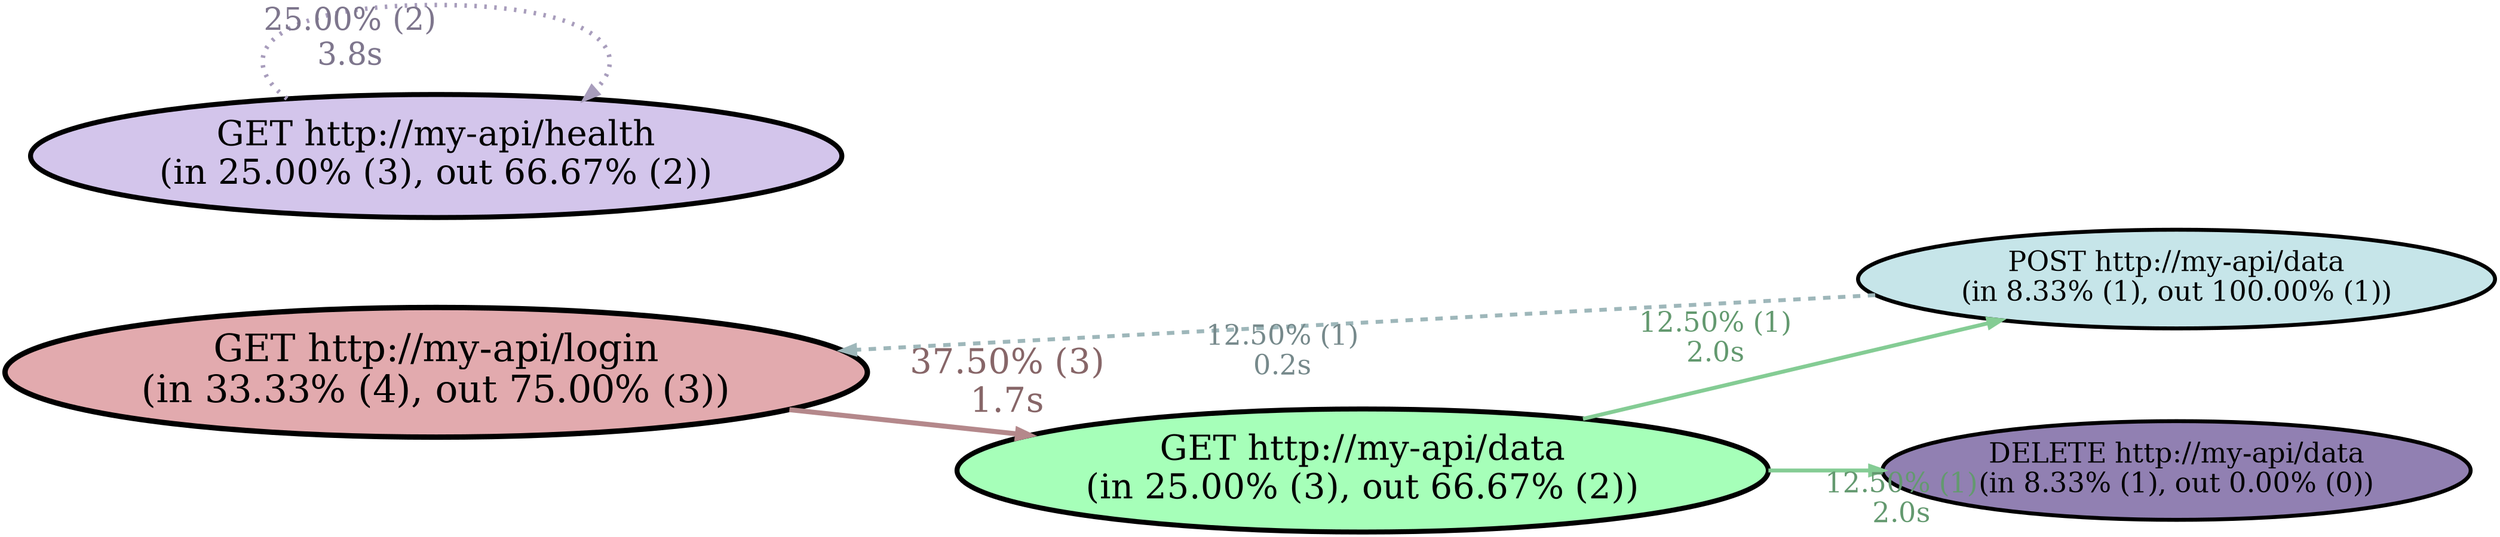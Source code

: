 digraph apathy_graph {
    nodesep=1.0;
    rankdir=LR;
    ranksep=1.0;

    subgraph s0 {
        rank = same;
        r0 [label="GET http://my-api/login\n(in 33.33% (4), out 75.00% (3))", fontsize=30, style=filled, fillcolor="#e2aaae", penwidth=4.309401];
        r1 [label="GET http://my-api/health\n(in 25.00% (3), out 66.67% (2))", fontsize=28, style=filled, fillcolor="#d3c5eb", penwidth=4.000000];
    }

    subgraph s1 {
        rank = same;
        r2 [label="GET http://my-api/data\n(in 25.00% (3), out 66.67% (2))", fontsize=28, style=filled, fillcolor="#a6ffb9", penwidth=4.000000];
    }

    subgraph s2 {
        rank = same;
        r3 [label="POST http://my-api/data\n(in 8.33% (1), out 100.00% (1))", fontsize=22, style=filled, fillcolor="#c6e5e9", penwidth=3.154701];
        r4 [label="DELETE http://my-api/data\n(in 8.33% (1), out 0.00% (0))", fontsize=22, style=filled, fillcolor="#9180b2", penwidth=3.154701];
    }

    r0 -> r2 [xlabel="37.50% (3)\n1.7s", fontsize=28, style="solid", color="#b4888b", fontcolor="#876668", penwidth=4.000000];
    r1 -> r1 [xlabel="25.00% (2)\n3.8s", fontsize=25, style="dotted", color="#a89dbc", fontcolor="#7e768d", penwidth=3.632993];
    r2 -> r3 [xlabel="12.50% (1)\n2.0s", fontsize=22, style="solid", color="#84cc94", fontcolor="#63996f", penwidth=3.154701];
    r2 -> r4 [xlabel="12.50% (1)\n2.0s", fontsize=22, style="solid", color="#84cc94", fontcolor="#63996f", penwidth=3.154701];
    r3 -> r0 [xlabel="12.50% (1)\n0.2s", fontsize=22, style="dashed", color="#9eb7ba", fontcolor="#76898b", penwidth=3.154701];
}
